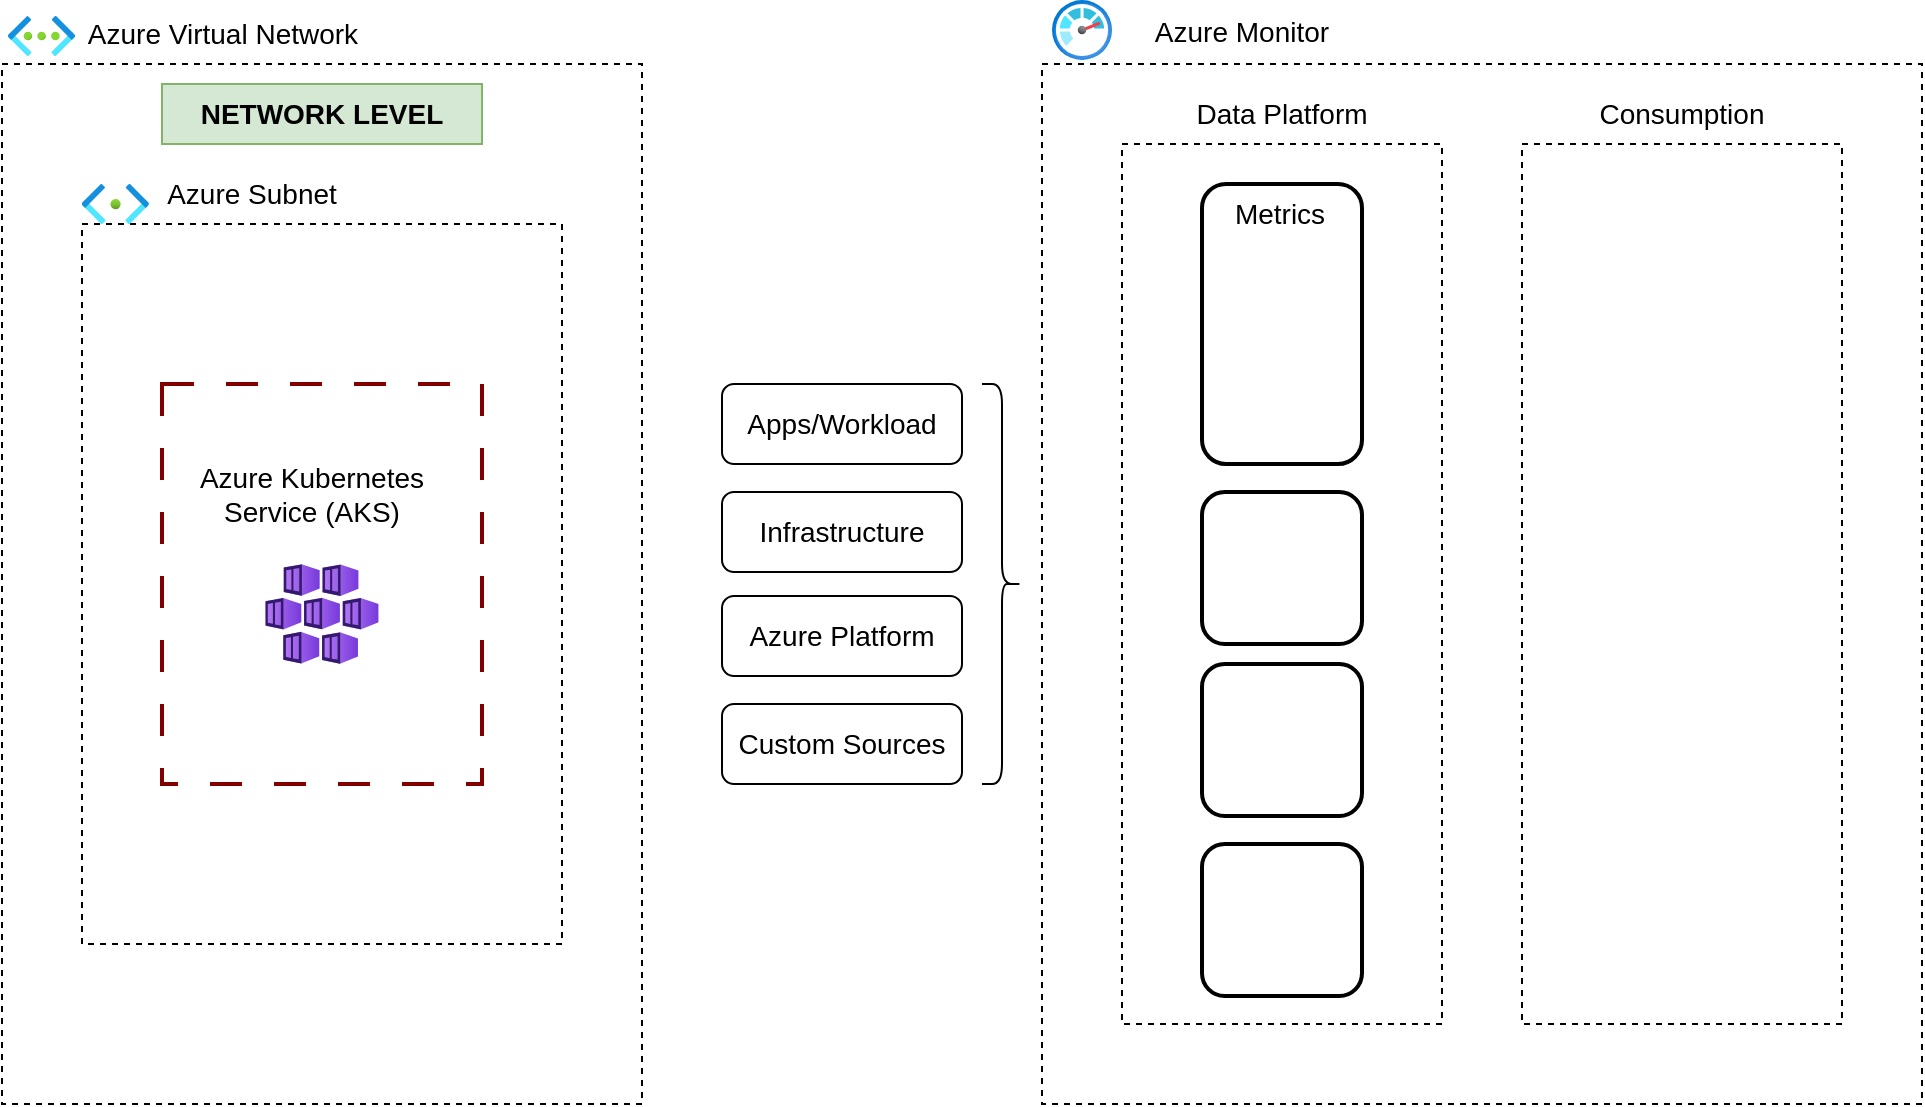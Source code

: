 <mxfile version="26.0.6">
  <diagram name="Page-1" id="E8PTVJiMz3i3rZZgdMsj">
    <mxGraphModel dx="1050" dy="558" grid="1" gridSize="10" guides="1" tooltips="1" connect="1" arrows="1" fold="1" page="1" pageScale="1" pageWidth="850" pageHeight="1100" math="0" shadow="0">
      <root>
        <mxCell id="0" />
        <mxCell id="1" parent="0" />
        <mxCell id="qA517OyjisjvjETu6iN_-1" value="" style="rounded=0;whiteSpace=wrap;html=1;fillColor=none;dashed=1;strokeWidth=1;" vertex="1" parent="1">
          <mxGeometry x="40" y="40" width="320" height="520" as="geometry" />
        </mxCell>
        <mxCell id="qA517OyjisjvjETu6iN_-2" value="" style="image;aspect=fixed;html=1;points=[];align=center;fontSize=12;image=img/lib/azure2/networking/Virtual_Networks.svg;" vertex="1" parent="1">
          <mxGeometry x="43" y="16" width="33.5" height="20" as="geometry" />
        </mxCell>
        <mxCell id="qA517OyjisjvjETu6iN_-3" value="&lt;font style=&quot;font-size: 14px;&quot;&gt;Azure Virtual Network&lt;/font&gt;" style="text;html=1;align=center;verticalAlign=middle;whiteSpace=wrap;rounded=0;" vertex="1" parent="1">
          <mxGeometry x="79.5" y="10" width="140.5" height="30" as="geometry" />
        </mxCell>
        <mxCell id="qA517OyjisjvjETu6iN_-4" value="" style="rounded=0;whiteSpace=wrap;html=1;fillColor=none;dashed=1;" vertex="1" parent="1">
          <mxGeometry x="80" y="120" width="240" height="360" as="geometry" />
        </mxCell>
        <mxCell id="qA517OyjisjvjETu6iN_-5" value="" style="image;aspect=fixed;html=1;points=[];align=center;fontSize=12;image=img/lib/azure2/networking/Subnet.svg;" vertex="1" parent="1">
          <mxGeometry x="80" y="100" width="33.4" height="20" as="geometry" />
        </mxCell>
        <mxCell id="qA517OyjisjvjETu6iN_-6" value="Azure Subnet" style="text;html=1;align=center;verticalAlign=middle;whiteSpace=wrap;rounded=0;fontSize=14;" vertex="1" parent="1">
          <mxGeometry x="120" y="90" width="90" height="30" as="geometry" />
        </mxCell>
        <mxCell id="qA517OyjisjvjETu6iN_-7" value="" style="rounded=0;whiteSpace=wrap;html=1;fillColor=none;dashed=1;dashPattern=8 8;strokeColor=light-dark(#800000, #ededed);strokeWidth=2;" vertex="1" parent="1">
          <mxGeometry x="120" y="200" width="160" height="200" as="geometry" />
        </mxCell>
        <mxCell id="qA517OyjisjvjETu6iN_-9" value="Azure Kubernetes Service (AKS)" style="text;html=1;align=center;verticalAlign=middle;whiteSpace=wrap;rounded=0;fontSize=14;" vertex="1" parent="1">
          <mxGeometry x="120" y="240" width="150" height="30" as="geometry" />
        </mxCell>
        <mxCell id="qA517OyjisjvjETu6iN_-10" value="" style="image;aspect=fixed;html=1;points=[];align=center;fontSize=12;image=img/lib/azure2/compute/Kubernetes_Services.svg;" vertex="1" parent="1">
          <mxGeometry x="171.66" y="290" width="56.67" height="50" as="geometry" />
        </mxCell>
        <mxCell id="qA517OyjisjvjETu6iN_-11" value="" style="rounded=0;whiteSpace=wrap;html=1;fillColor=none;dashed=1;" vertex="1" parent="1">
          <mxGeometry x="560" y="40" width="440" height="520" as="geometry" />
        </mxCell>
        <mxCell id="qA517OyjisjvjETu6iN_-12" value="" style="image;aspect=fixed;html=1;points=[];align=center;fontSize=12;image=img/lib/azure2/management_governance/Monitor.svg;" vertex="1" parent="1">
          <mxGeometry x="565" y="8" width="30" height="30" as="geometry" />
        </mxCell>
        <mxCell id="qA517OyjisjvjETu6iN_-13" value="Azure Monitor" style="text;html=1;align=center;verticalAlign=middle;whiteSpace=wrap;rounded=0;fontSize=14;" vertex="1" parent="1">
          <mxGeometry x="600" y="9" width="120" height="30" as="geometry" />
        </mxCell>
        <mxCell id="qA517OyjisjvjETu6iN_-14" value="" style="rounded=0;whiteSpace=wrap;html=1;fillColor=none;dashed=1;" vertex="1" parent="1">
          <mxGeometry x="600" y="80" width="160" height="440" as="geometry" />
        </mxCell>
        <mxCell id="qA517OyjisjvjETu6iN_-15" value="" style="rounded=0;whiteSpace=wrap;html=1;fillColor=none;dashed=1;" vertex="1" parent="1">
          <mxGeometry x="800" y="80" width="160" height="440" as="geometry" />
        </mxCell>
        <mxCell id="qA517OyjisjvjETu6iN_-16" value="&lt;b&gt;NETWORK LEVEL&lt;/b&gt;" style="text;html=1;align=center;verticalAlign=middle;whiteSpace=wrap;rounded=0;fontSize=14;fillColor=#d5e8d4;strokeColor=#82b366;" vertex="1" parent="1">
          <mxGeometry x="120" y="50" width="160" height="30" as="geometry" />
        </mxCell>
        <mxCell id="qA517OyjisjvjETu6iN_-17" value="&lt;font style=&quot;font-size: 14px;&quot;&gt;Apps/Workload&lt;/font&gt;" style="rounded=1;whiteSpace=wrap;html=1;" vertex="1" parent="1">
          <mxGeometry x="400" y="200" width="120" height="40" as="geometry" />
        </mxCell>
        <mxCell id="qA517OyjisjvjETu6iN_-18" value="&lt;font style=&quot;font-size: 14px;&quot;&gt;Infrastructure&lt;/font&gt;" style="rounded=1;whiteSpace=wrap;html=1;" vertex="1" parent="1">
          <mxGeometry x="400" y="254" width="120" height="40" as="geometry" />
        </mxCell>
        <mxCell id="qA517OyjisjvjETu6iN_-19" value="&lt;font style=&quot;font-size: 14px;&quot;&gt;Azure Platform&lt;/font&gt;" style="rounded=1;whiteSpace=wrap;html=1;" vertex="1" parent="1">
          <mxGeometry x="400" y="306" width="120" height="40" as="geometry" />
        </mxCell>
        <mxCell id="qA517OyjisjvjETu6iN_-20" value="&lt;font style=&quot;font-size: 14px;&quot;&gt;Custom Sources&lt;/font&gt;" style="rounded=1;whiteSpace=wrap;html=1;" vertex="1" parent="1">
          <mxGeometry x="400" y="360" width="120" height="40" as="geometry" />
        </mxCell>
        <mxCell id="qA517OyjisjvjETu6iN_-21" value="" style="shape=curlyBracket;whiteSpace=wrap;html=1;rounded=1;flipH=1;labelPosition=right;verticalLabelPosition=middle;align=left;verticalAlign=middle;" vertex="1" parent="1">
          <mxGeometry x="530" y="200" width="20" height="200" as="geometry" />
        </mxCell>
        <mxCell id="qA517OyjisjvjETu6iN_-22" value="Consumption" style="text;html=1;align=center;verticalAlign=middle;whiteSpace=wrap;rounded=0;fontSize=14;" vertex="1" parent="1">
          <mxGeometry x="820" y="50" width="120" height="30" as="geometry" />
        </mxCell>
        <mxCell id="qA517OyjisjvjETu6iN_-23" value="Data Platform" style="text;html=1;align=center;verticalAlign=middle;whiteSpace=wrap;rounded=0;fontSize=14;" vertex="1" parent="1">
          <mxGeometry x="620" y="50" width="120" height="30" as="geometry" />
        </mxCell>
        <mxCell id="qA517OyjisjvjETu6iN_-24" value="" style="rounded=1;whiteSpace=wrap;html=1;fillColor=none;strokeWidth=2;" vertex="1" parent="1">
          <mxGeometry x="640" y="100" width="80" height="140" as="geometry" />
        </mxCell>
        <mxCell id="qA517OyjisjvjETu6iN_-25" value="" style="rounded=1;whiteSpace=wrap;html=1;strokeWidth=2;" vertex="1" parent="1">
          <mxGeometry x="640" y="254" width="80" height="76" as="geometry" />
        </mxCell>
        <mxCell id="qA517OyjisjvjETu6iN_-27" value="" style="rounded=1;whiteSpace=wrap;html=1;strokeWidth=2;" vertex="1" parent="1">
          <mxGeometry x="640" y="340" width="80" height="76" as="geometry" />
        </mxCell>
        <mxCell id="qA517OyjisjvjETu6iN_-28" value="" style="rounded=1;whiteSpace=wrap;html=1;strokeWidth=2;" vertex="1" parent="1">
          <mxGeometry x="640" y="430" width="80" height="76" as="geometry" />
        </mxCell>
        <mxCell id="qA517OyjisjvjETu6iN_-29" value="Metrics" style="text;html=1;align=center;verticalAlign=middle;whiteSpace=wrap;rounded=0;fontSize=14;" vertex="1" parent="1">
          <mxGeometry x="649" y="100" width="60" height="30" as="geometry" />
        </mxCell>
      </root>
    </mxGraphModel>
  </diagram>
</mxfile>
